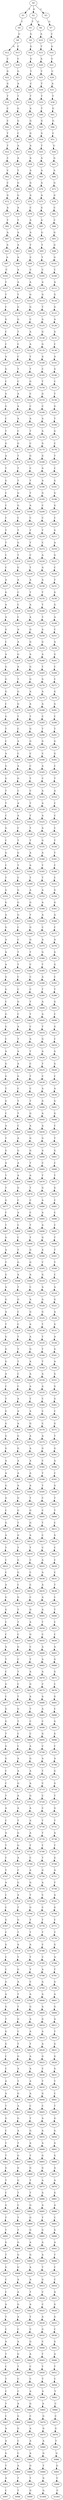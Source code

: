 strict digraph  {
	S0 -> S1 [ label = T ];
	S0 -> S2 [ label = A ];
	S0 -> S3 [ label = C ];
	S1 -> S4 [ label = T ];
	S2 -> S5 [ label = T ];
	S2 -> S6 [ label = G ];
	S3 -> S7 [ label = G ];
	S4 -> S8 [ label = G ];
	S5 -> S9 [ label = G ];
	S6 -> S10 [ label = A ];
	S7 -> S11 [ label = C ];
	S8 -> S12 [ label = G ];
	S8 -> S13 [ label = C ];
	S9 -> S14 [ label = G ];
	S10 -> S15 [ label = T ];
	S11 -> S16 [ label = G ];
	S12 -> S17 [ label = C ];
	S13 -> S18 [ label = C ];
	S14 -> S19 [ label = G ];
	S15 -> S20 [ label = A ];
	S16 -> S21 [ label = C ];
	S17 -> S22 [ label = G ];
	S18 -> S23 [ label = G ];
	S19 -> S24 [ label = T ];
	S20 -> S25 [ label = T ];
	S21 -> S26 [ label = C ];
	S22 -> S27 [ label = G ];
	S23 -> S28 [ label = A ];
	S24 -> S29 [ label = C ];
	S25 -> S30 [ label = T ];
	S26 -> S31 [ label = A ];
	S27 -> S32 [ label = T ];
	S28 -> S33 [ label = T ];
	S29 -> S34 [ label = T ];
	S30 -> S35 [ label = T ];
	S31 -> S36 [ label = T ];
	S32 -> S37 [ label = C ];
	S33 -> S38 [ label = G ];
	S34 -> S39 [ label = A ];
	S35 -> S40 [ label = T ];
	S36 -> S41 [ label = G ];
	S37 -> S42 [ label = C ];
	S38 -> S43 [ label = G ];
	S39 -> S44 [ label = G ];
	S40 -> S45 [ label = G ];
	S41 -> S46 [ label = G ];
	S42 -> S47 [ label = T ];
	S43 -> S48 [ label = C ];
	S44 -> S49 [ label = G ];
	S45 -> S50 [ label = G ];
	S46 -> S51 [ label = C ];
	S47 -> S52 [ label = T ];
	S48 -> S53 [ label = A ];
	S49 -> S54 [ label = A ];
	S50 -> S55 [ label = T ];
	S51 -> S56 [ label = G ];
	S52 -> S57 [ label = C ];
	S53 -> S58 [ label = A ];
	S54 -> S59 [ label = A ];
	S55 -> S60 [ label = A ];
	S56 -> S61 [ label = G ];
	S57 -> S62 [ label = C ];
	S58 -> S63 [ label = T ];
	S59 -> S64 [ label = A ];
	S60 -> S65 [ label = A ];
	S61 -> S66 [ label = A ];
	S62 -> S67 [ label = C ];
	S63 -> S68 [ label = G ];
	S64 -> S69 [ label = G ];
	S65 -> S70 [ label = A ];
	S66 -> S71 [ label = G ];
	S67 -> S72 [ label = G ];
	S68 -> S73 [ label = G ];
	S69 -> S74 [ label = A ];
	S70 -> S75 [ label = A ];
	S71 -> S76 [ label = G ];
	S72 -> S77 [ label = A ];
	S73 -> S78 [ label = A ];
	S74 -> S79 [ label = C ];
	S75 -> S80 [ label = G ];
	S76 -> S81 [ label = C ];
	S77 -> S82 [ label = T ];
	S78 -> S83 [ label = T ];
	S79 -> S84 [ label = A ];
	S80 -> S85 [ label = A ];
	S81 -> S86 [ label = C ];
	S82 -> S87 [ label = A ];
	S83 -> S88 [ label = A ];
	S84 -> S89 [ label = A ];
	S85 -> S90 [ label = G ];
	S86 -> S91 [ label = G ];
	S87 -> S92 [ label = A ];
	S88 -> S93 [ label = A ];
	S89 -> S94 [ label = T ];
	S90 -> S95 [ label = T ];
	S91 -> S96 [ label = G ];
	S92 -> S97 [ label = A ];
	S93 -> S98 [ label = A ];
	S94 -> S99 [ label = C ];
	S95 -> S100 [ label = T ];
	S96 -> S101 [ label = G ];
	S97 -> S102 [ label = C ];
	S98 -> S103 [ label = A ];
	S99 -> S104 [ label = C ];
	S100 -> S105 [ label = C ];
	S101 -> S106 [ label = C ];
	S102 -> S107 [ label = T ];
	S103 -> S108 [ label = A ];
	S104 -> S109 [ label = A ];
	S105 -> S110 [ label = A ];
	S106 -> S111 [ label = A ];
	S107 -> S112 [ label = T ];
	S108 -> S113 [ label = T ];
	S109 -> S114 [ label = G ];
	S110 -> S115 [ label = G ];
	S111 -> S116 [ label = G ];
	S112 -> S117 [ label = C ];
	S113 -> S118 [ label = G ];
	S114 -> S119 [ label = G ];
	S115 -> S120 [ label = T ];
	S116 -> S121 [ label = G ];
	S117 -> S122 [ label = G ];
	S118 -> S123 [ label = G ];
	S119 -> S124 [ label = C ];
	S120 -> S125 [ label = G ];
	S121 -> S126 [ label = A ];
	S122 -> S127 [ label = C ];
	S123 -> S128 [ label = T ];
	S124 -> S129 [ label = A ];
	S125 -> S130 [ label = G ];
	S126 -> S131 [ label = G ];
	S127 -> S132 [ label = C ];
	S128 -> S133 [ label = C ];
	S129 -> S134 [ label = A ];
	S130 -> S135 [ label = G ];
	S131 -> S136 [ label = C ];
	S132 -> S137 [ label = A ];
	S133 -> S138 [ label = C ];
	S134 -> S139 [ label = T ];
	S135 -> S140 [ label = A ];
	S136 -> S141 [ label = A ];
	S137 -> S142 [ label = G ];
	S138 -> S143 [ label = T ];
	S139 -> S144 [ label = T ];
	S140 -> S145 [ label = C ];
	S141 -> S146 [ label = G ];
	S142 -> S147 [ label = C ];
	S143 -> S148 [ label = C ];
	S144 -> S149 [ label = G ];
	S145 -> S150 [ label = T ];
	S146 -> S151 [ label = C ];
	S147 -> S152 [ label = G ];
	S148 -> S153 [ label = A ];
	S149 -> S154 [ label = C ];
	S150 -> S155 [ label = G ];
	S151 -> S156 [ label = T ];
	S152 -> S157 [ label = G ];
	S153 -> S158 [ label = A ];
	S154 -> S159 [ label = C ];
	S155 -> S160 [ label = C ];
	S156 -> S161 [ label = G ];
	S157 -> S162 [ label = C ];
	S158 -> S163 [ label = A ];
	S159 -> S164 [ label = A ];
	S160 -> S165 [ label = A ];
	S161 -> S166 [ label = T ];
	S162 -> S167 [ label = T ];
	S163 -> S168 [ label = C ];
	S164 -> S169 [ label = T ];
	S165 -> S170 [ label = A ];
	S166 -> S171 [ label = G ];
	S167 -> S172 [ label = G ];
	S168 -> S173 [ label = G ];
	S169 -> S174 [ label = C ];
	S170 -> S175 [ label = G ];
	S171 -> S176 [ label = C ];
	S172 -> S177 [ label = A ];
	S173 -> S178 [ label = T ];
	S174 -> S179 [ label = G ];
	S175 -> S180 [ label = G ];
	S176 -> S181 [ label = T ];
	S177 -> S182 [ label = T ];
	S178 -> S183 [ label = T ];
	S179 -> S184 [ label = C ];
	S180 -> S185 [ label = G ];
	S181 -> S186 [ label = C ];
	S182 -> S187 [ label = G ];
	S183 -> S188 [ label = T ];
	S184 -> S189 [ label = T ];
	S185 -> S190 [ label = A ];
	S186 -> S191 [ label = G ];
	S187 -> S192 [ label = C ];
	S188 -> S193 [ label = G ];
	S189 -> S194 [ label = T ];
	S190 -> S195 [ label = G ];
	S191 -> S196 [ label = G ];
	S192 -> S197 [ label = C ];
	S193 -> S198 [ label = G ];
	S194 -> S199 [ label = A ];
	S195 -> S200 [ label = C ];
	S196 -> S201 [ label = G ];
	S197 -> S202 [ label = C ];
	S198 -> S203 [ label = C ];
	S199 -> S204 [ label = C ];
	S200 -> S205 [ label = C ];
	S201 -> S206 [ label = C ];
	S202 -> S207 [ label = T ];
	S203 -> S208 [ label = T ];
	S204 -> S209 [ label = T ];
	S205 -> S210 [ label = T ];
	S206 -> S211 [ label = G ];
	S207 -> S212 [ label = T ];
	S208 -> S213 [ label = G ];
	S209 -> S214 [ label = T ];
	S210 -> S215 [ label = C ];
	S211 -> S216 [ label = A ];
	S212 -> S217 [ label = C ];
	S213 -> S218 [ label = T ];
	S214 -> S219 [ label = C ];
	S215 -> S220 [ label = A ];
	S216 -> S221 [ label = G ];
	S217 -> S222 [ label = C ];
	S218 -> S223 [ label = G ];
	S219 -> S224 [ label = T ];
	S220 -> S225 [ label = A ];
	S221 -> S226 [ label = C ];
	S222 -> S227 [ label = A ];
	S223 -> S228 [ label = A ];
	S224 -> S229 [ label = A ];
	S225 -> S230 [ label = A ];
	S226 -> S231 [ label = T ];
	S227 -> S232 [ label = G ];
	S228 -> S233 [ label = C ];
	S229 -> S234 [ label = T ];
	S230 -> S235 [ label = T ];
	S231 -> S236 [ label = G ];
	S232 -> S237 [ label = A ];
	S233 -> S238 [ label = C ];
	S234 -> S239 [ label = A ];
	S235 -> S240 [ label = T ];
	S236 -> S241 [ label = G ];
	S237 -> S242 [ label = A ];
	S238 -> S243 [ label = C ];
	S239 -> S244 [ label = A ];
	S240 -> S245 [ label = T ];
	S241 -> S246 [ label = A ];
	S242 -> S247 [ label = G ];
	S243 -> S248 [ label = A ];
	S244 -> S249 [ label = G ];
	S245 -> S250 [ label = A ];
	S246 -> S251 [ label = C ];
	S247 -> S252 [ label = C ];
	S248 -> S253 [ label = A ];
	S249 -> S254 [ label = G ];
	S250 -> S255 [ label = G ];
	S251 -> S256 [ label = A ];
	S252 -> S257 [ label = A ];
	S253 -> S258 [ label = G ];
	S254 -> S259 [ label = A ];
	S255 -> S260 [ label = A ];
	S256 -> S261 [ label = G ];
	S257 -> S262 [ label = G ];
	S258 -> S263 [ label = A ];
	S259 -> S264 [ label = G ];
	S260 -> S265 [ label = T ];
	S261 -> S266 [ label = C ];
	S262 -> S267 [ label = G ];
	S263 -> S268 [ label = T ];
	S264 -> S269 [ label = G ];
	S265 -> S270 [ label = G ];
	S266 -> S271 [ label = C ];
	S267 -> S272 [ label = G ];
	S268 -> S273 [ label = G ];
	S269 -> S274 [ label = A ];
	S270 -> S275 [ label = A ];
	S271 -> S276 [ label = G ];
	S272 -> S277 [ label = C ];
	S273 -> S278 [ label = G ];
	S274 -> S279 [ label = A ];
	S275 -> S280 [ label = A ];
	S276 -> S281 [ label = G ];
	S277 -> S282 [ label = G ];
	S278 -> S283 [ label = T ];
	S279 -> S284 [ label = T ];
	S280 -> S285 [ label = C ];
	S281 -> S286 [ label = C ];
	S282 -> S287 [ label = T ];
	S283 -> S288 [ label = C ];
	S284 -> S289 [ label = G ];
	S285 -> S290 [ label = T ];
	S286 -> S291 [ label = T ];
	S287 -> S292 [ label = C ];
	S288 -> S293 [ label = A ];
	S289 -> S294 [ label = G ];
	S290 -> S295 [ label = G ];
	S291 -> S296 [ label = G ];
	S292 -> S297 [ label = A ];
	S293 -> S298 [ label = C ];
	S294 -> S299 [ label = C ];
	S295 -> S300 [ label = C ];
	S296 -> S301 [ label = G ];
	S297 -> S302 [ label = G ];
	S298 -> S303 [ label = A ];
	S299 -> S304 [ label = C ];
	S300 -> S305 [ label = A ];
	S301 -> S306 [ label = C ];
	S302 -> S307 [ label = G ];
	S303 -> S308 [ label = G ];
	S304 -> S309 [ label = T ];
	S305 -> S310 [ label = C ];
	S306 -> S311 [ label = T ];
	S307 -> S312 [ label = T ];
	S308 -> S313 [ label = C ];
	S309 -> S314 [ label = C ];
	S310 -> S315 [ label = A ];
	S311 -> S316 [ label = A ];
	S312 -> S317 [ label = T ];
	S313 -> S318 [ label = A ];
	S314 -> S319 [ label = T ];
	S315 -> S320 [ label = A ];
	S316 -> S321 [ label = C ];
	S317 -> S322 [ label = C ];
	S318 -> S323 [ label = A ];
	S319 -> S324 [ label = T ];
	S320 -> S325 [ label = A ];
	S321 -> S326 [ label = C ];
	S322 -> S327 [ label = G ];
	S323 -> S328 [ label = C ];
	S324 -> S329 [ label = T ];
	S325 -> S330 [ label = A ];
	S326 -> S331 [ label = C ];
	S327 -> S332 [ label = C ];
	S328 -> S333 [ label = T ];
	S329 -> S334 [ label = T ];
	S330 -> S335 [ label = G ];
	S331 -> S336 [ label = T ];
	S332 -> S337 [ label = G ];
	S333 -> S338 [ label = G ];
	S334 -> S339 [ label = A ];
	S335 -> S340 [ label = A ];
	S336 -> S341 [ label = T ];
	S337 -> S342 [ label = C ];
	S338 -> S343 [ label = T ];
	S339 -> S344 [ label = A ];
	S340 -> S345 [ label = T ];
	S341 -> S346 [ label = C ];
	S342 -> S347 [ label = T ];
	S343 -> S348 [ label = C ];
	S344 -> S349 [ label = T ];
	S345 -> S350 [ label = T ];
	S346 -> S351 [ label = C ];
	S347 -> S352 [ label = G ];
	S348 -> S353 [ label = G ];
	S349 -> S354 [ label = A ];
	S350 -> S355 [ label = A ];
	S351 -> S356 [ label = G ];
	S352 -> S357 [ label = G ];
	S353 -> S358 [ label = G ];
	S354 -> S359 [ label = G ];
	S355 -> S360 [ label = A ];
	S356 -> S361 [ label = G ];
	S357 -> S362 [ label = A ];
	S358 -> S363 [ label = G ];
	S359 -> S364 [ label = T ];
	S360 -> S365 [ label = A ];
	S361 -> S366 [ label = A ];
	S362 -> S367 [ label = G ];
	S363 -> S368 [ label = C ];
	S364 -> S369 [ label = G ];
	S365 -> S370 [ label = C ];
	S366 -> S371 [ label = C ];
	S367 -> S372 [ label = A ];
	S368 -> S373 [ label = C ];
	S369 -> S374 [ label = G ];
	S370 -> S375 [ label = A ];
	S371 -> S376 [ label = A ];
	S372 -> S377 [ label = A ];
	S373 -> S378 [ label = T ];
	S374 -> S379 [ label = T ];
	S375 -> S380 [ label = G ];
	S376 -> S381 [ label = G ];
	S377 -> S382 [ label = A ];
	S378 -> S383 [ label = T ];
	S379 -> S384 [ label = C ];
	S380 -> S385 [ label = T ];
	S381 -> S386 [ label = G ];
	S382 -> S387 [ label = G ];
	S383 -> S388 [ label = C ];
	S384 -> S389 [ label = C ];
	S385 -> S390 [ label = A ];
	S386 -> S391 [ label = C ];
	S387 -> S392 [ label = G ];
	S388 -> S393 [ label = C ];
	S389 -> S394 [ label = C ];
	S390 -> S395 [ label = T ];
	S391 -> S396 [ label = T ];
	S392 -> S397 [ label = C ];
	S393 -> S398 [ label = G ];
	S394 -> S399 [ label = T ];
	S395 -> S400 [ label = A ];
	S396 -> S401 [ label = G ];
	S397 -> S402 [ label = G ];
	S398 -> S403 [ label = C ];
	S399 -> S404 [ label = T ];
	S400 -> S405 [ label = A ];
	S401 -> S406 [ label = C ];
	S402 -> S407 [ label = G ];
	S403 -> S408 [ label = A ];
	S404 -> S409 [ label = C ];
	S405 -> S410 [ label = T ];
	S406 -> S411 [ label = G ];
	S407 -> S412 [ label = C ];
	S408 -> S413 [ label = T ];
	S409 -> S414 [ label = A ];
	S410 -> S415 [ label = G ];
	S411 -> S416 [ label = C ];
	S412 -> S417 [ label = A ];
	S413 -> S418 [ label = A ];
	S414 -> S419 [ label = T ];
	S415 -> S420 [ label = A ];
	S416 -> S421 [ label = G ];
	S417 -> S422 [ label = G ];
	S418 -> S423 [ label = A ];
	S419 -> S424 [ label = C ];
	S420 -> S425 [ label = T ];
	S421 -> S426 [ label = G ];
	S422 -> S427 [ label = G ];
	S423 -> S428 [ label = G ];
	S424 -> S429 [ label = T ];
	S425 -> S430 [ label = C ];
	S426 -> S431 [ label = C ];
	S427 -> S432 [ label = T ];
	S428 -> S433 [ label = C ];
	S429 -> S434 [ label = C ];
	S430 -> S435 [ label = A ];
	S431 -> S436 [ label = A ];
	S432 -> S437 [ label = G ];
	S433 -> S438 [ label = T ];
	S434 -> S439 [ label = T ];
	S435 -> S440 [ label = G ];
	S436 -> S441 [ label = G ];
	S437 -> S442 [ label = C ];
	S438 -> S443 [ label = T ];
	S439 -> S444 [ label = G ];
	S440 -> S445 [ label = A ];
	S441 -> S446 [ label = G ];
	S442 -> S447 [ label = A ];
	S443 -> S448 [ label = C ];
	S444 -> S449 [ label = A ];
	S445 -> S450 [ label = A ];
	S446 -> S451 [ label = C ];
	S447 -> S452 [ label = T ];
	S448 -> S453 [ label = A ];
	S449 -> S454 [ label = G ];
	S450 -> S455 [ label = G ];
	S451 -> S456 [ label = T ];
	S452 -> S457 [ label = G ];
	S453 -> S458 [ label = G ];
	S454 -> S459 [ label = G ];
	S455 -> S460 [ label = A ];
	S456 -> S461 [ label = G ];
	S457 -> S462 [ label = A ];
	S458 -> S463 [ label = A ];
	S459 -> S464 [ label = T ];
	S460 -> S465 [ label = C ];
	S461 -> S466 [ label = C ];
	S462 -> S467 [ label = T ];
	S463 -> S468 [ label = A ];
	S464 -> S469 [ label = A ];
	S465 -> S470 [ label = T ];
	S466 -> S471 [ label = T ];
	S467 -> S472 [ label = T ];
	S468 -> S473 [ label = G ];
	S469 -> S474 [ label = T ];
	S470 -> S475 [ label = G ];
	S471 -> S476 [ label = G ];
	S472 -> S477 [ label = G ];
	S473 -> S478 [ label = C ];
	S474 -> S479 [ label = C ];
	S475 -> S480 [ label = A ];
	S476 -> S481 [ label = C ];
	S477 -> S482 [ label = C ];
	S478 -> S483 [ label = A ];
	S479 -> S484 [ label = C ];
	S480 -> S485 [ label = A ];
	S481 -> S486 [ label = C ];
	S482 -> S487 [ label = T ];
	S483 -> S488 [ label = C ];
	S484 -> S489 [ label = T ];
	S485 -> S490 [ label = A ];
	S486 -> S491 [ label = C ];
	S487 -> S492 [ label = G ];
	S488 -> S493 [ label = C ];
	S489 -> S494 [ label = T ];
	S490 -> S495 [ label = G ];
	S491 -> S496 [ label = T ];
	S492 -> S497 [ label = A ];
	S493 -> S498 [ label = T ];
	S494 -> S499 [ label = G ];
	S495 -> S500 [ label = A ];
	S496 -> S501 [ label = T ];
	S497 -> S502 [ label = T ];
	S498 -> S503 [ label = G ];
	S499 -> S504 [ label = G ];
	S500 -> S505 [ label = T ];
	S501 -> S506 [ label = T ];
	S502 -> S507 [ label = G ];
	S503 -> S508 [ label = A ];
	S504 -> S509 [ label = A ];
	S505 -> S510 [ label = G ];
	S506 -> S511 [ label = C ];
	S507 -> S512 [ label = A ];
	S508 -> S513 [ label = T ];
	S509 -> S514 [ label = C ];
	S510 -> S515 [ label = A ];
	S511 -> S516 [ label = A ];
	S512 -> S517 [ label = G ];
	S513 -> S518 [ label = G ];
	S514 -> S519 [ label = A ];
	S515 -> S520 [ label = G ];
	S516 -> S521 [ label = G ];
	S517 -> S522 [ label = A ];
	S518 -> S523 [ label = C ];
	S519 -> S524 [ label = G ];
	S520 -> S525 [ label = G ];
	S521 -> S526 [ label = A ];
	S522 -> S527 [ label = T ];
	S523 -> S528 [ label = C ];
	S524 -> S529 [ label = A ];
	S525 -> S530 [ label = T ];
	S526 -> S531 [ label = G ];
	S527 -> S532 [ label = G ];
	S528 -> S533 [ label = T ];
	S529 -> S534 [ label = A ];
	S530 -> S535 [ label = T ];
	S531 -> S536 [ label = A ];
	S532 -> S537 [ label = G ];
	S533 -> S538 [ label = T ];
	S534 -> S539 [ label = G ];
	S535 -> S540 [ label = T ];
	S536 -> S541 [ label = G ];
	S537 -> S542 [ label = G ];
	S538 -> S543 [ label = T ];
	S539 -> S544 [ label = A ];
	S540 -> S545 [ label = T ];
	S541 -> S546 [ label = A ];
	S542 -> S547 [ label = A ];
	S543 -> S548 [ label = C ];
	S544 -> S549 [ label = A ];
	S545 -> S550 [ label = A ];
	S546 -> S551 [ label = G ];
	S547 -> S552 [ label = C ];
	S548 -> S553 [ label = C ];
	S549 -> S554 [ label = A ];
	S550 -> S555 [ label = A ];
	S551 -> S556 [ label = G ];
	S552 -> S557 [ label = T ];
	S553 -> S558 [ label = A ];
	S554 -> S559 [ label = T ];
	S555 -> S560 [ label = C ];
	S556 -> S561 [ label = G ];
	S557 -> S562 [ label = G ];
	S558 -> S563 [ label = A ];
	S559 -> S564 [ label = A ];
	S560 -> S565 [ label = C ];
	S561 -> S566 [ label = C ];
	S562 -> S567 [ label = G ];
	S563 -> S568 [ label = A ];
	S564 -> S569 [ label = G ];
	S565 -> S570 [ label = C ];
	S566 -> S571 [ label = G ];
	S567 -> S572 [ label = G ];
	S568 -> S573 [ label = G ];
	S569 -> S574 [ label = A ];
	S570 -> S575 [ label = A ];
	S571 -> S576 [ label = T ];
	S572 -> S577 [ label = G ];
	S573 -> S578 [ label = G ];
	S574 -> S579 [ label = A ];
	S575 -> S580 [ label = G ];
	S576 -> S581 [ label = G ];
	S577 -> S582 [ label = A ];
	S578 -> S583 [ label = A ];
	S579 -> S584 [ label = A ];
	S580 -> S585 [ label = C ];
	S581 -> S586 [ label = A ];
	S582 -> S587 [ label = A ];
	S583 -> S588 [ label = A ];
	S584 -> S589 [ label = A ];
	S585 -> S590 [ label = T ];
	S586 -> S591 [ label = C ];
	S587 -> S592 [ label = G ];
	S588 -> S593 [ label = A ];
	S589 -> S594 [ label = A ];
	S590 -> S595 [ label = T ];
	S591 -> S596 [ label = G ];
	S592 -> S597 [ label = A ];
	S593 -> S598 [ label = G ];
	S594 -> S599 [ label = T ];
	S595 -> S600 [ label = C ];
	S596 -> S601 [ label = T ];
	S597 -> S602 [ label = C ];
	S598 -> S603 [ label = G ];
	S599 -> S604 [ label = G ];
	S600 -> S605 [ label = C ];
	S601 -> S606 [ label = T ];
	S602 -> S607 [ label = G ];
	S603 -> S608 [ label = T ];
	S604 -> S609 [ label = G ];
	S605 -> S610 [ label = T ];
	S606 -> S611 [ label = C ];
	S607 -> S612 [ label = A ];
	S608 -> S613 [ label = G ];
	S609 -> S614 [ label = A ];
	S610 -> S615 [ label = C ];
	S611 -> S616 [ label = G ];
	S612 -> S617 [ label = T ];
	S613 -> S618 [ label = T ];
	S614 -> S619 [ label = T ];
	S615 -> S620 [ label = C ];
	S616 -> S621 [ label = C ];
	S617 -> S622 [ label = C ];
	S618 -> S623 [ label = G ];
	S619 -> S624 [ label = C ];
	S620 -> S625 [ label = A ];
	S621 -> S626 [ label = C ];
	S622 -> S627 [ label = C ];
	S623 -> S628 [ label = G ];
	S624 -> S629 [ label = C ];
	S625 -> S630 [ label = A ];
	S626 -> S631 [ label = C ];
	S627 -> S632 [ label = A ];
	S628 -> S633 [ label = C ];
	S629 -> S634 [ label = C ];
	S630 -> S635 [ label = A ];
	S631 -> S636 [ label = T ];
	S632 -> S637 [ label = G ];
	S633 -> S638 [ label = G ];
	S634 -> S639 [ label = C ];
	S635 -> S640 [ label = A ];
	S636 -> S641 [ label = C ];
	S637 -> S642 [ label = G ];
	S638 -> S643 [ label = T ];
	S639 -> S644 [ label = G ];
	S640 -> S645 [ label = A ];
	S641 -> S646 [ label = T ];
	S642 -> S647 [ label = C ];
	S643 -> S648 [ label = T ];
	S644 -> S649 [ label = A ];
	S645 -> S650 [ label = T ];
	S646 -> S651 [ label = C ];
	S647 -> S652 [ label = C ];
	S648 -> S653 [ label = C ];
	S649 -> S654 [ label = G ];
	S650 -> S655 [ label = C ];
	S651 -> S656 [ label = C ];
	S652 -> S657 [ label = A ];
	S653 -> S658 [ label = G ];
	S654 -> S659 [ label = C ];
	S655 -> S660 [ label = A ];
	S656 -> S661 [ label = A ];
	S657 -> S662 [ label = T ];
	S658 -> S663 [ label = C ];
	S659 -> S664 [ label = T ];
	S660 -> S665 [ label = A ];
	S661 -> S666 [ label = G ];
	S662 -> S667 [ label = C ];
	S663 -> S668 [ label = T ];
	S664 -> S669 [ label = A ];
	S665 -> S670 [ label = A ];
	S666 -> S671 [ label = G ];
	S667 -> S672 [ label = G ];
	S668 -> S673 [ label = C ];
	S669 -> S674 [ label = G ];
	S670 -> S675 [ label = C ];
	S671 -> S676 [ label = C ];
	S672 -> S677 [ label = C ];
	S673 -> S678 [ label = T ];
	S674 -> S679 [ label = A ];
	S675 -> S680 [ label = A ];
	S676 -> S681 [ label = G ];
	S677 -> S682 [ label = G ];
	S678 -> S683 [ label = G ];
	S679 -> S684 [ label = T ];
	S680 -> S685 [ label = A ];
	S681 -> S686 [ label = C ];
	S682 -> S687 [ label = G ];
	S683 -> S688 [ label = T ];
	S684 -> S689 [ label = C ];
	S685 -> S690 [ label = C ];
	S686 -> S691 [ label = G ];
	S687 -> S692 [ label = T ];
	S688 -> S693 [ label = C ];
	S689 -> S694 [ label = C ];
	S690 -> S695 [ label = G ];
	S691 -> S696 [ label = G ];
	S692 -> S697 [ label = G ];
	S693 -> S698 [ label = C ];
	S694 -> S699 [ label = A ];
	S695 -> S700 [ label = C ];
	S696 -> S701 [ label = C ];
	S697 -> S702 [ label = G ];
	S698 -> S703 [ label = A ];
	S699 -> S704 [ label = G ];
	S700 -> S705 [ label = A ];
	S701 -> S706 [ label = A ];
	S702 -> S707 [ label = C ];
	S703 -> S708 [ label = A ];
	S704 -> S709 [ label = A ];
	S705 -> S710 [ label = T ];
	S706 -> S711 [ label = G ];
	S707 -> S712 [ label = C ];
	S708 -> S713 [ label = G ];
	S709 -> S714 [ label = A ];
	S710 -> S715 [ label = C ];
	S711 -> S716 [ label = G ];
	S712 -> S717 [ label = T ];
	S713 -> S718 [ label = A ];
	S714 -> S719 [ label = G ];
	S715 -> S720 [ label = C ];
	S716 -> S721 [ label = T ];
	S717 -> S722 [ label = A ];
	S718 -> S723 [ label = A ];
	S719 -> S724 [ label = A ];
	S720 -> S725 [ label = C ];
	S721 -> S726 [ label = G ];
	S722 -> S727 [ label = C ];
	S723 -> S728 [ label = T ];
	S724 -> S729 [ label = A ];
	S725 -> S730 [ label = T ];
	S726 -> S731 [ label = T ];
	S727 -> S732 [ label = A ];
	S728 -> S733 [ label = G ];
	S729 -> S734 [ label = A ];
	S730 -> S735 [ label = T ];
	S731 -> S736 [ label = A ];
	S732 -> S737 [ label = T ];
	S733 -> S738 [ label = G ];
	S734 -> S739 [ label = T ];
	S735 -> S740 [ label = T ];
	S736 -> S741 [ label = T ];
	S737 -> S742 [ label = C ];
	S738 -> S743 [ label = A ];
	S739 -> S744 [ label = C ];
	S740 -> S745 [ label = T ];
	S741 -> S746 [ label = G ];
	S742 -> S747 [ label = T ];
	S743 -> S748 [ label = C ];
	S744 -> S749 [ label = A ];
	S745 -> S750 [ label = G ];
	S746 -> S751 [ label = A ];
	S747 -> S752 [ label = A ];
	S748 -> S753 [ label = G ];
	S749 -> S754 [ label = G ];
	S750 -> S755 [ label = A ];
	S751 -> S756 [ label = T ];
	S752 -> S757 [ label = C ];
	S753 -> S758 [ label = A ];
	S754 -> S759 [ label = T ];
	S755 -> S760 [ label = C ];
	S756 -> S761 [ label = A ];
	S757 -> S762 [ label = C ];
	S758 -> S763 [ label = T ];
	S759 -> S764 [ label = G ];
	S760 -> S765 [ label = C ];
	S761 -> S766 [ label = G ];
	S762 -> S767 [ label = G ];
	S763 -> S768 [ label = G ];
	S764 -> S769 [ label = T ];
	S765 -> S770 [ label = T ];
	S766 -> S771 [ label = C ];
	S767 -> S772 [ label = C ];
	S768 -> S773 [ label = T ];
	S769 -> S774 [ label = T ];
	S770 -> S775 [ label = T ];
	S771 -> S776 [ label = T ];
	S772 -> S777 [ label = G ];
	S773 -> S778 [ label = A ];
	S774 -> S779 [ label = A ];
	S775 -> S780 [ label = C ];
	S776 -> S781 [ label = G ];
	S777 -> S782 [ label = C ];
	S778 -> S783 [ label = T ];
	S779 -> S784 [ label = T ];
	S780 -> S785 [ label = C ];
	S781 -> S786 [ label = A ];
	S782 -> S787 [ label = C ];
	S783 -> S788 [ label = G ];
	S784 -> S789 [ label = T ];
	S785 -> S790 [ label = A ];
	S786 -> S791 [ label = T ];
	S787 -> S792 [ label = G ];
	S788 -> S793 [ label = A ];
	S789 -> S794 [ label = C ];
	S790 -> S795 [ label = A ];
	S791 -> S796 [ label = G ];
	S792 -> S797 [ label = A ];
	S793 -> S798 [ label = T ];
	S794 -> S799 [ label = A ];
	S795 -> S800 [ label = A ];
	S796 -> S801 [ label = A ];
	S797 -> S802 [ label = G ];
	S798 -> S803 [ label = T ];
	S799 -> S804 [ label = G ];
	S800 -> S805 [ label = A ];
	S801 -> S806 [ label = G ];
	S802 -> S807 [ label = T ];
	S803 -> S808 [ label = G ];
	S804 -> S809 [ label = A ];
	S805 -> S810 [ label = G ];
	S806 -> S811 [ label = A ];
	S807 -> S812 [ label = G ];
	S808 -> S813 [ label = C ];
	S809 -> S814 [ label = A ];
	S810 -> S815 [ label = A ];
	S811 -> S816 [ label = T ];
	S812 -> S817 [ label = G ];
	S813 -> S818 [ label = T ];
	S814 -> S819 [ label = T ];
	S815 -> S820 [ label = A ];
	S816 -> S821 [ label = G ];
	S817 -> S822 [ label = C ];
	S818 -> S823 [ label = G ];
	S819 -> S824 [ label = A ];
	S820 -> S825 [ label = G ];
	S821 -> S826 [ label = G ];
	S822 -> S827 [ label = C ];
	S823 -> S828 [ label = A ];
	S824 -> S829 [ label = A ];
	S825 -> S830 [ label = C ];
	S826 -> S831 [ label = G ];
	S827 -> S832 [ label = A ];
	S828 -> S833 [ label = T ];
	S829 -> S834 [ label = A ];
	S830 -> S835 [ label = T ];
	S831 -> S836 [ label = T ];
	S832 -> S837 [ label = A ];
	S833 -> S838 [ label = G ];
	S834 -> S839 [ label = A ];
	S835 -> S840 [ label = G ];
	S836 -> S841 [ label = C ];
	S837 -> S842 [ label = T ];
	S838 -> S843 [ label = A ];
	S839 -> S844 [ label = C ];
	S840 -> S845 [ label = C ];
	S841 -> S846 [ label = T ];
	S842 -> S847 [ label = G ];
	S843 -> S848 [ label = G ];
	S844 -> S849 [ label = T ];
	S845 -> S850 [ label = A ];
	S846 -> S851 [ label = G ];
	S847 -> S852 [ label = C ];
	S848 -> S853 [ label = A ];
	S849 -> S854 [ label = G ];
	S850 -> S855 [ label = A ];
	S851 -> S856 [ label = G ];
	S852 -> S857 [ label = T ];
	S853 -> S858 [ label = T ];
	S854 -> S859 [ label = A ];
	S855 -> S860 [ label = A ];
	S856 -> S861 [ label = G ];
	S857 -> S862 [ label = T ];
	S858 -> S863 [ label = G ];
	S859 -> S864 [ label = T ];
	S860 -> S865 [ label = G ];
	S861 -> S866 [ label = G ];
	S862 -> S867 [ label = G ];
	S863 -> S868 [ label = G ];
	S864 -> S869 [ label = G ];
	S865 -> S870 [ label = G ];
	S866 -> S871 [ label = A ];
	S867 -> S872 [ label = T ];
	S868 -> S873 [ label = G ];
	S869 -> S874 [ label = T ];
	S870 -> S875 [ label = A ];
	S871 -> S876 [ label = A ];
	S872 -> S877 [ label = C ];
	S873 -> S878 [ label = T ];
	S874 -> S879 [ label = T ];
	S875 -> S880 [ label = A ];
	S876 -> S881 [ label = G ];
	S877 -> S882 [ label = G ];
	S878 -> S883 [ label = C ];
	S879 -> S884 [ label = G ];
	S880 -> S885 [ label = A ];
	S881 -> S886 [ label = A ];
	S882 -> S887 [ label = T ];
	S883 -> S888 [ label = T ];
	S884 -> S889 [ label = G ];
	S885 -> S890 [ label = T ];
	S886 -> S891 [ label = C ];
	S887 -> S892 [ label = T ];
	S888 -> S893 [ label = T ];
	S889 -> S894 [ label = G ];
	S890 -> S895 [ label = G ];
	S891 -> S896 [ label = G ];
	S892 -> S897 [ label = G ];
	S893 -> S898 [ label = G ];
	S894 -> S899 [ label = A ];
	S895 -> S900 [ label = A ];
	S896 -> S901 [ label = A ];
	S897 -> S902 [ label = T ];
	S898 -> S903 [ label = G ];
	S899 -> S904 [ label = G ];
	S900 -> S905 [ label = A ];
	S901 -> S906 [ label = T ];
	S902 -> S907 [ label = G ];
	S903 -> S908 [ label = G ];
	S904 -> S909 [ label = A ];
	S905 -> S910 [ label = T ];
	S906 -> S911 [ label = C ];
	S907 -> S912 [ label = C ];
	S908 -> S913 [ label = A ];
	S909 -> S914 [ label = A ];
	S910 -> S915 [ label = G ];
	S911 -> S916 [ label = C ];
	S912 -> S917 [ label = C ];
	S913 -> S918 [ label = A ];
	S914 -> S919 [ label = T ];
	S915 -> S920 [ label = C ];
	S916 -> S921 [ label = A ];
	S917 -> S922 [ label = A ];
	S918 -> S923 [ label = G ];
	S919 -> S924 [ label = A ];
	S920 -> S925 [ label = C ];
	S921 -> S926 [ label = G ];
	S922 -> S927 [ label = T ];
	S923 -> S928 [ label = A ];
	S924 -> S929 [ label = T ];
	S925 -> S930 [ label = A ];
	S926 -> S931 [ label = G ];
	S927 -> S932 [ label = C ];
	S928 -> S933 [ label = C ];
	S929 -> S934 [ label = C ];
	S930 -> S935 [ label = G ];
	S931 -> S936 [ label = C ];
	S932 -> S937 [ label = A ];
	S933 -> S938 [ label = A ];
	S934 -> S939 [ label = G ];
	S935 -> S940 [ label = C ];
	S936 -> S941 [ label = G ];
	S937 -> S942 [ label = T ];
	S938 -> S943 [ label = G ];
	S939 -> S944 [ label = A ];
	S940 -> S945 [ label = T ];
	S941 -> S946 [ label = A ];
	S942 -> S947 [ label = C ];
	S943 -> S948 [ label = T ];
	S944 -> S949 [ label = C ];
	S945 -> S950 [ label = T ];
	S946 -> S951 [ label = T ];
	S947 -> S952 [ label = T ];
	S948 -> S953 [ label = C ];
	S949 -> S954 [ label = C ];
	S950 -> S955 [ label = T ];
	S951 -> S956 [ label = C ];
	S952 -> S957 [ label = C ];
	S953 -> S958 [ label = C ];
	S954 -> S959 [ label = A ];
	S955 -> S960 [ label = G ];
	S956 -> S961 [ label = T ];
	S957 -> S962 [ label = T ];
	S958 -> S963 [ label = A ];
	S959 -> S964 [ label = G ];
	S960 -> S965 [ label = A ];
	S961 -> S966 [ label = C ];
	S962 -> S967 [ label = C ];
	S963 -> S968 [ label = G ];
	S964 -> S969 [ label = C ];
	S965 -> S970 [ label = G ];
	S966 -> S971 [ label = C ];
	S967 -> S972 [ label = A ];
	S968 -> S973 [ label = G ];
	S969 -> S974 [ label = A ];
	S970 -> S975 [ label = G ];
	S971 -> S976 [ label = G ];
	S972 -> S977 [ label = A ];
	S973 -> S978 [ label = C ];
	S974 -> S979 [ label = A ];
	S975 -> S980 [ label = A ];
	S976 -> S981 [ label = T ];
	S977 -> S982 [ label = G ];
	S978 -> S983 [ label = C ];
	S979 -> S984 [ label = A ];
	S980 -> S985 [ label = G ];
	S981 -> S986 [ label = G ];
	S982 -> S987 [ label = T ];
	S983 -> S988 [ label = A ];
	S984 -> S989 [ label = G ];
	S985 -> S990 [ label = T ];
	S986 -> S991 [ label = G ];
	S987 -> S992 [ label = A ];
	S988 -> S993 [ label = T ];
	S989 -> S994 [ label = T ];
	S990 -> S995 [ label = G ];
	S991 -> S996 [ label = C ];
	S992 -> S997 [ label = C ];
	S993 -> S998 [ label = T ];
	S994 -> S999 [ label = G ];
	S995 -> S1000 [ label = G ];
	S996 -> S1001 [ label = C ];
}
